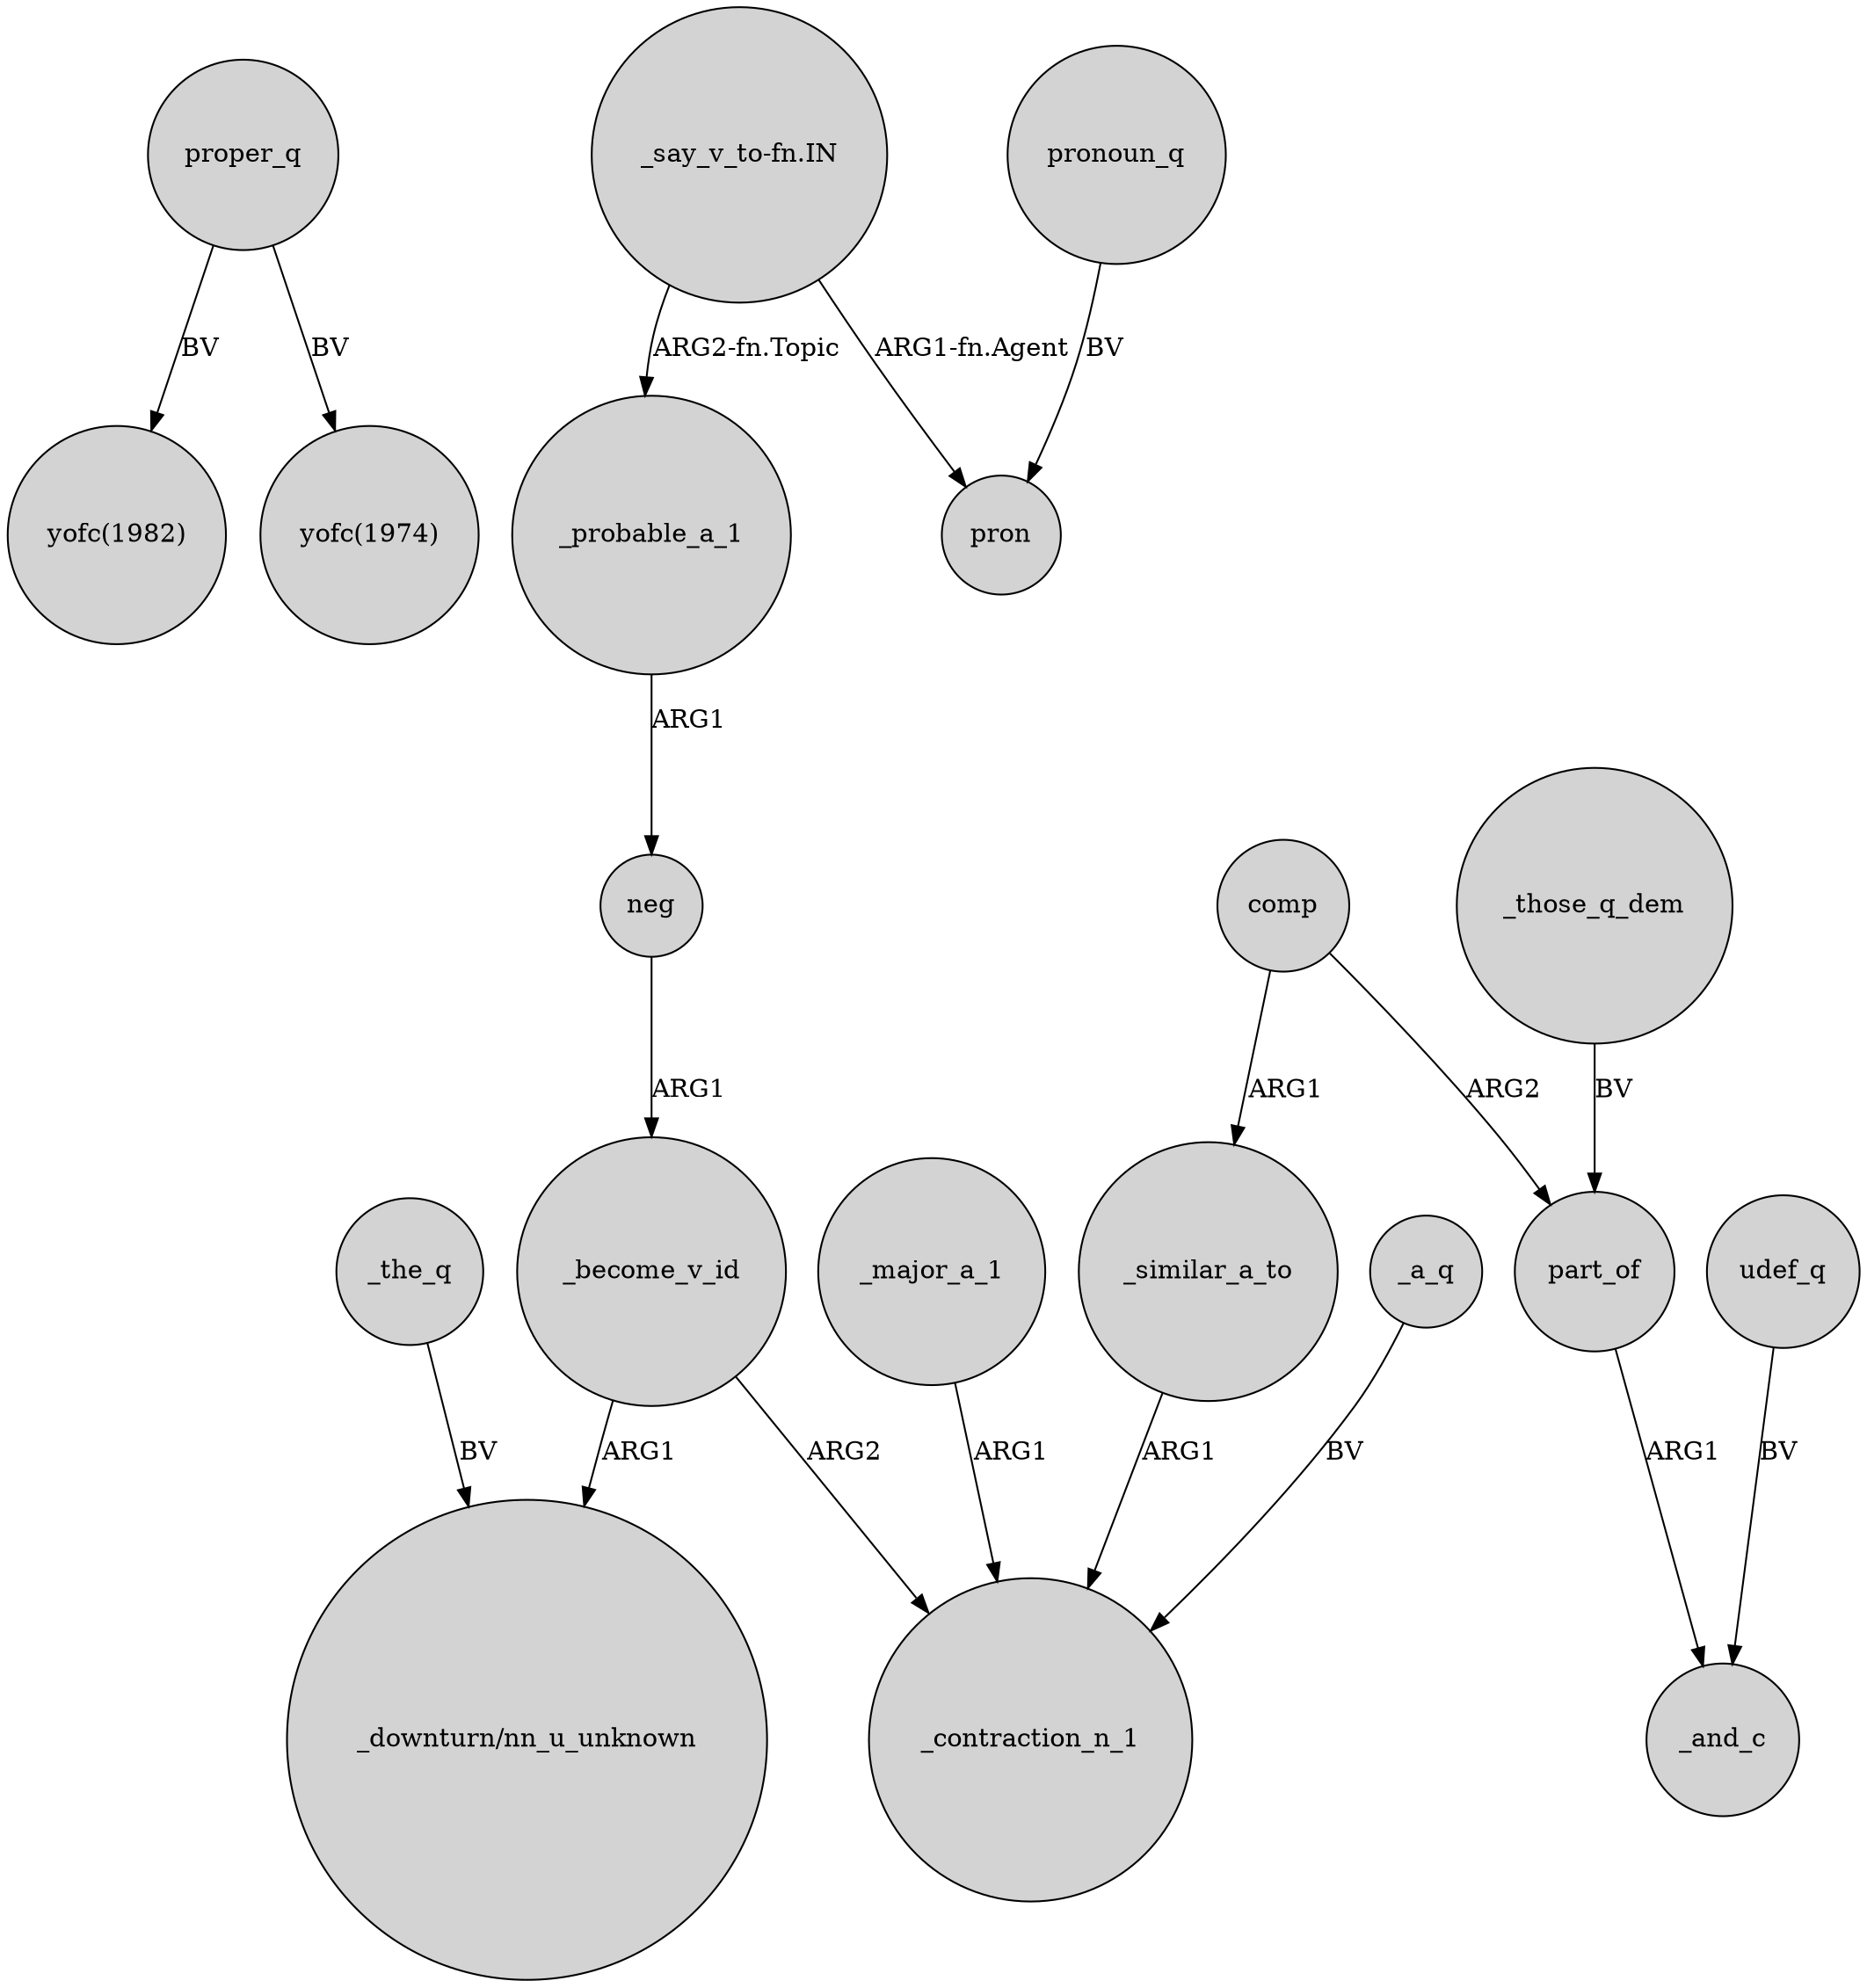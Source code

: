 digraph {
	node [shape=circle style=filled]
	proper_q -> "yofc(1982)" [label=BV]
	comp -> _similar_a_to [label=ARG1]
	part_of -> _and_c [label=ARG1]
	_those_q_dem -> part_of [label=BV]
	_become_v_id -> _contraction_n_1 [label=ARG2]
	proper_q -> "yofc(1974)" [label=BV]
	neg -> _become_v_id [label=ARG1]
	udef_q -> _and_c [label=BV]
	_the_q -> "_downturn/nn_u_unknown" [label=BV]
	_become_v_id -> "_downturn/nn_u_unknown" [label=ARG1]
	_probable_a_1 -> neg [label=ARG1]
	"_say_v_to-fn.IN" -> _probable_a_1 [label="ARG2-fn.Topic"]
	_similar_a_to -> _contraction_n_1 [label=ARG1]
	comp -> part_of [label=ARG2]
	_a_q -> _contraction_n_1 [label=BV]
	_major_a_1 -> _contraction_n_1 [label=ARG1]
	"_say_v_to-fn.IN" -> pron [label="ARG1-fn.Agent"]
	pronoun_q -> pron [label=BV]
}
